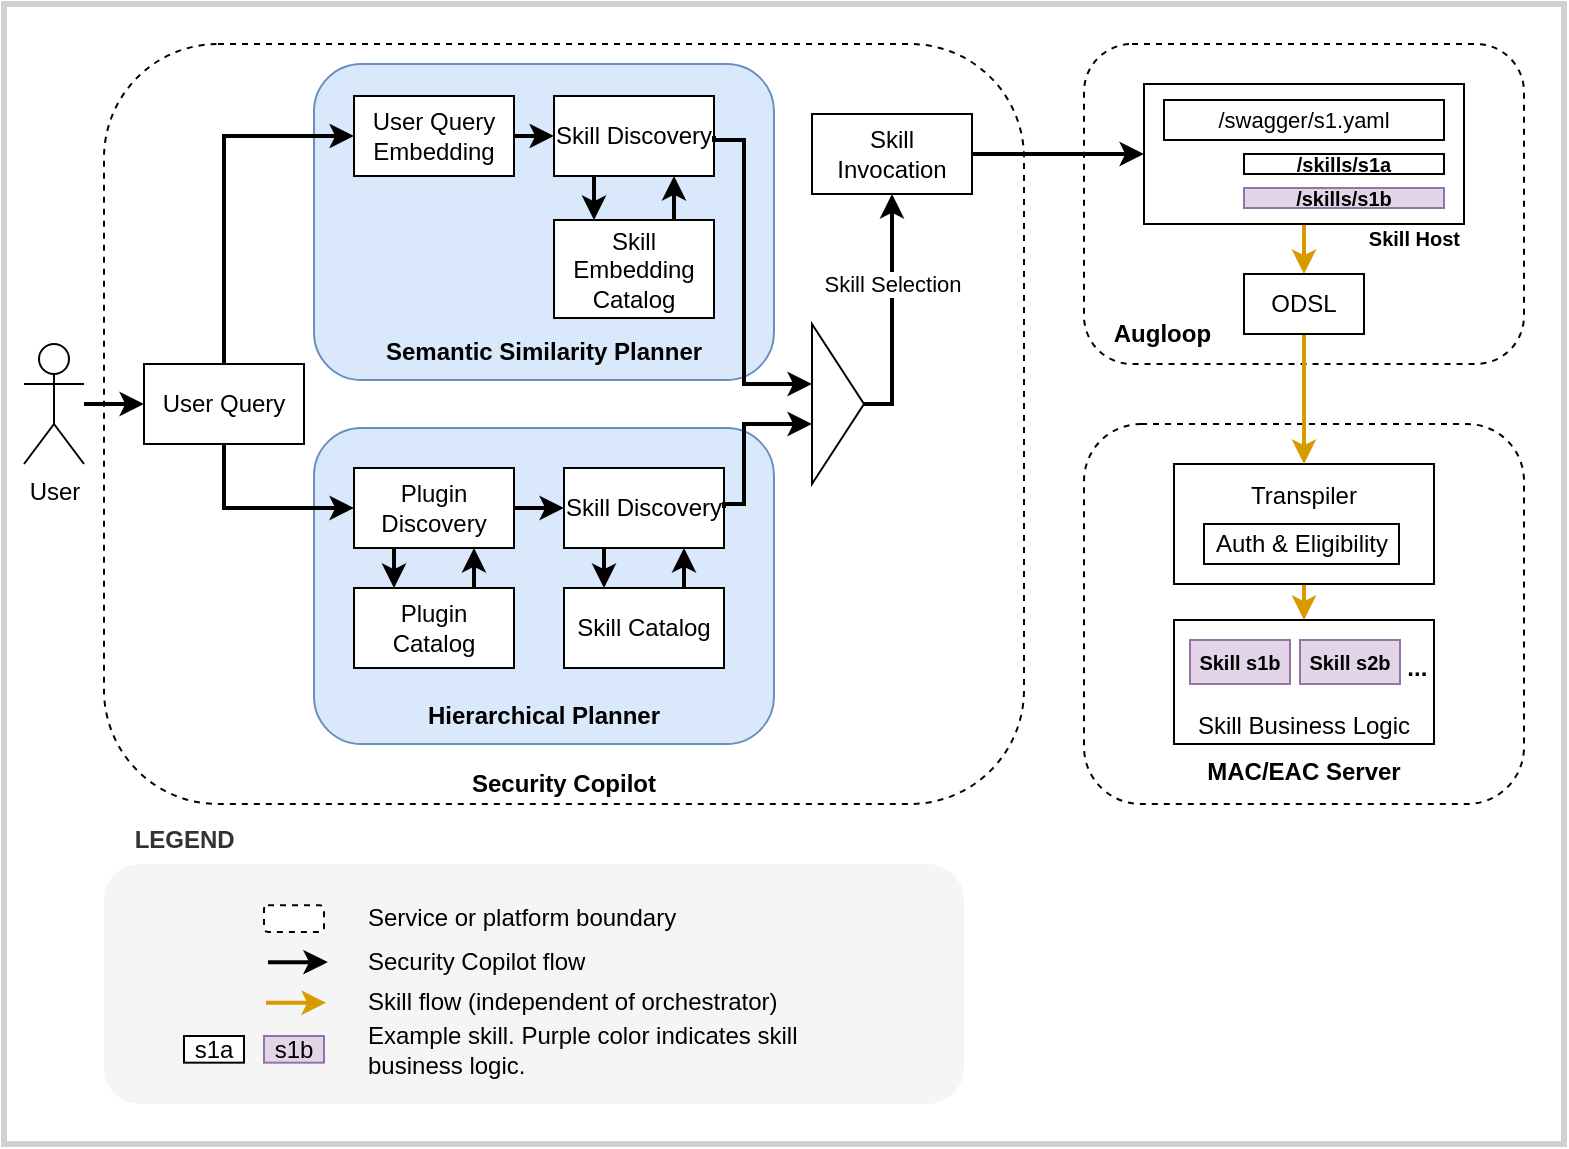 <mxfile version="24.0.2" type="github">
  <diagram name="Page-1" id="iRycTcpXz6wnPRojM1Up">
    <mxGraphModel dx="1126" dy="665" grid="1" gridSize="10" guides="1" tooltips="1" connect="1" arrows="1" fold="1" page="1" pageScale="1" pageWidth="850" pageHeight="1100" math="0" shadow="0">
      <root>
        <mxCell id="0" />
        <mxCell id="1" parent="0" />
        <mxCell id="UNmcFgP1RRnkYrkEw3AP-56" value="" style="rounded=0;whiteSpace=wrap;html=1;fillColor=none;strokeWidth=3;strokeColor=#D1D1D1;" parent="1" vertex="1">
          <mxGeometry x="40" y="20" width="780" height="570" as="geometry" />
        </mxCell>
        <mxCell id="b6su2mbRExA16IoP18ZC-20" value="&lt;br&gt;&lt;br&gt;&lt;br&gt;&lt;br&gt;&lt;br&gt;&lt;br&gt;&lt;br&gt;&lt;br&gt;&lt;br&gt;&lt;br&gt;&lt;br&gt;&lt;br&gt;&lt;br&gt;&lt;br&gt;&lt;br&gt;&lt;br&gt;&lt;br&gt;&lt;br&gt;&lt;br&gt;&lt;br&gt;&lt;br&gt;&lt;br&gt;&lt;br&gt;&lt;br&gt;&lt;br&gt;Security Copilot" style="rounded=1;whiteSpace=wrap;html=1;gradientColor=none;dashed=1;align=center;horizontal=1;fontStyle=1" parent="1" vertex="1">
          <mxGeometry x="90" y="40" width="460" height="380" as="geometry" />
        </mxCell>
        <mxCell id="b6su2mbRExA16IoP18ZC-25" value="&lt;br&gt;&lt;br&gt;&lt;br&gt;&lt;br&gt;&lt;br&gt;&lt;br&gt;&lt;br&gt;&lt;br&gt;&lt;br&gt;&lt;div style=&quot;&quot;&gt;&lt;span style=&quot;background-color: initial;&quot;&gt;&amp;nbsp; &amp;nbsp; Augloop&lt;/span&gt;&lt;/div&gt;" style="rounded=1;whiteSpace=wrap;html=1;gradientColor=none;dashed=1;align=left;horizontal=1;fontStyle=1" parent="1" vertex="1">
          <mxGeometry x="580" y="40" width="220" height="160" as="geometry" />
        </mxCell>
        <mxCell id="CiVGum2lCFHrcBYzb3N--10" value="" style="edgeStyle=orthogonalEdgeStyle;rounded=0;orthogonalLoop=1;jettySize=auto;html=1;strokeWidth=2;" edge="1" parent="1" source="b6su2mbRExA16IoP18ZC-24" target="CiVGum2lCFHrcBYzb3N--5">
          <mxGeometry relative="1" as="geometry" />
        </mxCell>
        <mxCell id="b6su2mbRExA16IoP18ZC-24" value="User" style="shape=umlActor;verticalLabelPosition=bottom;verticalAlign=top;html=1;outlineConnect=0;" parent="1" vertex="1">
          <mxGeometry x="50" y="190" width="30" height="60" as="geometry" />
        </mxCell>
        <mxCell id="b6su2mbRExA16IoP18ZC-30" value="&lt;br&gt;&lt;br&gt;&lt;br&gt;&lt;br&gt;&lt;br&gt;&lt;br&gt;&lt;br&gt;&lt;br&gt;&lt;br&gt;&lt;br&gt;&lt;br&gt;MAC/EAC Server" style="rounded=1;whiteSpace=wrap;html=1;gradientColor=none;dashed=1;align=center;horizontal=1;fontStyle=1" parent="1" vertex="1">
          <mxGeometry x="580" y="230" width="220" height="190" as="geometry" />
        </mxCell>
        <mxCell id="UNmcFgP1RRnkYrkEw3AP-9" style="edgeStyle=orthogonalEdgeStyle;rounded=0;orthogonalLoop=1;jettySize=auto;html=1;exitX=0.5;exitY=1;exitDx=0;exitDy=0;entryX=0.5;entryY=0;entryDx=0;entryDy=0;strokeWidth=2;fillColor=#ffe6cc;strokeColor=#d79b00;" parent="1" source="b6su2mbRExA16IoP18ZC-26" target="b6su2mbRExA16IoP18ZC-28" edge="1">
          <mxGeometry relative="1" as="geometry" />
        </mxCell>
        <mxCell id="b6su2mbRExA16IoP18ZC-26" value="&lt;br style=&quot;font-size: 10px;&quot;&gt;&lt;br style=&quot;font-size: 10px;&quot;&gt;&lt;br style=&quot;font-size: 10px;&quot;&gt;&lt;b style=&quot;font-size: 10px;&quot;&gt;&lt;br style=&quot;font-size: 10px;&quot;&gt;&lt;br style=&quot;font-size: 10px;&quot;&gt;&lt;br style=&quot;font-size: 10px;&quot;&gt;&lt;br style=&quot;font-size: 10px;&quot;&gt;&lt;div style=&quot;font-size: 10px;&quot;&gt;&lt;b style=&quot;background-color: initial; font-size: 10px;&quot;&gt;Skill Host&lt;/b&gt;&lt;/div&gt;&lt;/b&gt;" style="rounded=0;whiteSpace=wrap;html=1;align=right;fontSize=10;" parent="1" vertex="1">
          <mxGeometry x="610" y="60" width="160" height="70" as="geometry" />
        </mxCell>
        <mxCell id="b6su2mbRExA16IoP18ZC-40" style="edgeStyle=orthogonalEdgeStyle;rounded=0;orthogonalLoop=1;jettySize=auto;html=1;exitX=0.5;exitY=1;exitDx=0;exitDy=0;" parent="1" edge="1">
          <mxGeometry relative="1" as="geometry">
            <mxPoint x="180" y="100" as="sourcePoint" />
            <mxPoint x="180" y="100" as="targetPoint" />
          </mxGeometry>
        </mxCell>
        <mxCell id="UNmcFgP1RRnkYrkEw3AP-14" style="edgeStyle=orthogonalEdgeStyle;rounded=0;orthogonalLoop=1;jettySize=auto;html=1;exitX=0.5;exitY=1;exitDx=0;exitDy=0;entryX=0.5;entryY=0;entryDx=0;entryDy=0;strokeWidth=2;fillColor=#ffe6cc;strokeColor=#d79b00;" parent="1" source="7IPuJ_rpKLFx-LysMHHV-18" target="7IPuJ_rpKLFx-LysMHHV-19" edge="1">
          <mxGeometry relative="1" as="geometry" />
        </mxCell>
        <mxCell id="7IPuJ_rpKLFx-LysMHHV-18" value="Transpiler&lt;br&gt;&lt;br&gt;&lt;br&gt;" style="rounded=0;whiteSpace=wrap;html=1;" parent="1" vertex="1">
          <mxGeometry x="625" y="250" width="130" height="60" as="geometry" />
        </mxCell>
        <mxCell id="UNmcFgP1RRnkYrkEw3AP-10" style="edgeStyle=orthogonalEdgeStyle;rounded=0;orthogonalLoop=1;jettySize=auto;html=1;exitX=0.5;exitY=1;exitDx=0;exitDy=0;entryX=0.5;entryY=0;entryDx=0;entryDy=0;strokeWidth=2;fillColor=#ffe6cc;strokeColor=#d79b00;" parent="1" source="b6su2mbRExA16IoP18ZC-28" target="7IPuJ_rpKLFx-LysMHHV-18" edge="1">
          <mxGeometry relative="1" as="geometry" />
        </mxCell>
        <mxCell id="b6su2mbRExA16IoP18ZC-28" value="ODSL" style="rounded=0;whiteSpace=wrap;html=1;" parent="1" vertex="1">
          <mxGeometry x="660" y="155" width="60" height="30" as="geometry" />
        </mxCell>
        <mxCell id="7IPuJ_rpKLFx-LysMHHV-19" value="&lt;br&gt;&amp;nbsp; &amp;nbsp; &amp;nbsp; &amp;nbsp; &amp;nbsp; &amp;nbsp; &amp;nbsp; &amp;nbsp; &amp;nbsp; &amp;nbsp; &amp;nbsp; &amp;nbsp; &amp;nbsp; &amp;nbsp; &amp;nbsp; &amp;nbsp; &amp;nbsp;&amp;nbsp;&lt;b&gt;...&lt;/b&gt;&lt;br&gt;&lt;br&gt;Skill Business Logic" style="rounded=0;whiteSpace=wrap;html=1;" parent="1" vertex="1">
          <mxGeometry x="625" y="328" width="130" height="62" as="geometry" />
        </mxCell>
        <mxCell id="7IPuJ_rpKLFx-LysMHHV-21" value="Skill s1b" style="rounded=0;whiteSpace=wrap;html=1;fontSize=10;fontStyle=1;fillColor=#e1d5e7;strokeColor=#9673a6;" parent="1" vertex="1">
          <mxGeometry x="633" y="338" width="50" height="22" as="geometry" />
        </mxCell>
        <mxCell id="7IPuJ_rpKLFx-LysMHHV-22" value="Skill s2b" style="rounded=0;whiteSpace=wrap;html=1;fillColor=#e1d5e7;strokeColor=#9673a6;fontSize=10;fontStyle=1" parent="1" vertex="1">
          <mxGeometry x="688" y="338" width="50" height="22" as="geometry" />
        </mxCell>
        <mxCell id="b6su2mbRExA16IoP18ZC-27" value="Auth &amp;amp; Eligibility" style="rounded=0;whiteSpace=wrap;html=1;" parent="1" vertex="1">
          <mxGeometry x="640" y="280" width="97.5" height="20" as="geometry" />
        </mxCell>
        <mxCell id="UNmcFgP1RRnkYrkEw3AP-46" value="/swagger/s1.yaml" style="rounded=0;whiteSpace=wrap;html=1;fontSize=11;" parent="1" vertex="1">
          <mxGeometry x="620" y="68" width="140" height="20" as="geometry" />
        </mxCell>
        <mxCell id="UNmcFgP1RRnkYrkEw3AP-47" value="/skills/s1a" style="rounded=0;whiteSpace=wrap;html=1;fontSize=10;fontStyle=1" parent="1" vertex="1">
          <mxGeometry x="660" y="95" width="100" height="10" as="geometry" />
        </mxCell>
        <mxCell id="UNmcFgP1RRnkYrkEw3AP-48" value="/skills/s1b" style="rounded=0;whiteSpace=wrap;html=1;fillColor=#e1d5e7;strokeColor=#9673a6;fontSize=10;fontStyle=1" parent="1" vertex="1">
          <mxGeometry x="660" y="112" width="100" height="10" as="geometry" />
        </mxCell>
        <mxCell id="CiVGum2lCFHrcBYzb3N--1" value="" style="group" vertex="1" connectable="0" parent="1">
          <mxGeometry x="90" y="450" width="430" height="120" as="geometry" />
        </mxCell>
        <mxCell id="UNmcFgP1RRnkYrkEw3AP-18" value="&lt;b&gt;&amp;nbsp; &amp;nbsp; LEGEND&lt;br&gt;&lt;br&gt;&lt;br&gt;&lt;br&gt;&lt;br&gt;&lt;br&gt;&lt;br&gt;&lt;br&gt;&lt;br&gt;&lt;br&gt;&lt;br&gt;&lt;/b&gt;" style="rounded=1;whiteSpace=wrap;html=1;align=left;fillColor=#f5f5f5;fontColor=#333333;strokeColor=none;" parent="CiVGum2lCFHrcBYzb3N--1" vertex="1">
          <mxGeometry width="430" height="120" as="geometry" />
        </mxCell>
        <mxCell id="UNmcFgP1RRnkYrkEw3AP-19" value="" style="rounded=1;whiteSpace=wrap;html=1;dashed=1;" parent="CiVGum2lCFHrcBYzb3N--1" vertex="1">
          <mxGeometry x="80" y="20.667" width="30" height="13.333" as="geometry" />
        </mxCell>
        <mxCell id="UNmcFgP1RRnkYrkEw3AP-20" value="Security Copilot flow" style="text;html=1;strokeColor=none;fillColor=none;align=left;verticalAlign=middle;whiteSpace=wrap;rounded=0;" parent="CiVGum2lCFHrcBYzb3N--1" vertex="1">
          <mxGeometry x="130" y="39.333" width="180" height="20" as="geometry" />
        </mxCell>
        <mxCell id="UNmcFgP1RRnkYrkEw3AP-42" value="" style="endArrow=classic;html=1;rounded=0;entryX=0.744;entryY=0.444;entryDx=0;entryDy=0;entryPerimeter=0;strokeWidth=2;" parent="CiVGum2lCFHrcBYzb3N--1" edge="1">
          <mxGeometry width="50" height="50" relative="1" as="geometry">
            <mxPoint x="82" y="49.107" as="sourcePoint" />
            <mxPoint x="111.92" y="49.053" as="targetPoint" />
          </mxGeometry>
        </mxCell>
        <mxCell id="UNmcFgP1RRnkYrkEw3AP-43" value="" style="endArrow=classic;html=1;rounded=0;strokeWidth=2;fillColor=#ffe6cc;strokeColor=#d79b00;" parent="CiVGum2lCFHrcBYzb3N--1" edge="1">
          <mxGeometry width="50" height="50" relative="1" as="geometry">
            <mxPoint x="81" y="69.333" as="sourcePoint" />
            <mxPoint x="111" y="69.333" as="targetPoint" />
          </mxGeometry>
        </mxCell>
        <mxCell id="UNmcFgP1RRnkYrkEw3AP-44" value="Service or platform boundary" style="text;html=1;strokeColor=none;fillColor=none;align=left;verticalAlign=middle;whiteSpace=wrap;rounded=0;" parent="CiVGum2lCFHrcBYzb3N--1" vertex="1">
          <mxGeometry x="130" y="17.333" width="180" height="20" as="geometry" />
        </mxCell>
        <mxCell id="UNmcFgP1RRnkYrkEw3AP-45" value="Example skill. Purple color indicates skill business logic." style="text;html=1;strokeColor=none;fillColor=none;align=left;verticalAlign=middle;whiteSpace=wrap;rounded=0;" parent="CiVGum2lCFHrcBYzb3N--1" vertex="1">
          <mxGeometry x="130" y="82.667" width="230" height="20" as="geometry" />
        </mxCell>
        <mxCell id="UNmcFgP1RRnkYrkEw3AP-49" value="s1a" style="rounded=0;whiteSpace=wrap;html=1;" parent="CiVGum2lCFHrcBYzb3N--1" vertex="1">
          <mxGeometry x="40" y="86" width="30" height="13.333" as="geometry" />
        </mxCell>
        <mxCell id="UNmcFgP1RRnkYrkEw3AP-50" value="s1b" style="rounded=0;whiteSpace=wrap;html=1;fillColor=#e1d5e7;strokeColor=#9673a6;" parent="CiVGum2lCFHrcBYzb3N--1" vertex="1">
          <mxGeometry x="80" y="86" width="30" height="13.333" as="geometry" />
        </mxCell>
        <mxCell id="UNmcFgP1RRnkYrkEw3AP-54" value="Skill flow (independent of orchestrator)" style="text;html=1;strokeColor=none;fillColor=none;align=left;verticalAlign=middle;whiteSpace=wrap;rounded=0;" parent="CiVGum2lCFHrcBYzb3N--1" vertex="1">
          <mxGeometry x="130" y="59.333" width="230" height="20" as="geometry" />
        </mxCell>
        <mxCell id="CiVGum2lCFHrcBYzb3N--5" value="User Query" style="rounded=0;whiteSpace=wrap;html=1;" vertex="1" parent="1">
          <mxGeometry x="110" y="200" width="80" height="40" as="geometry" />
        </mxCell>
        <mxCell id="CiVGum2lCFHrcBYzb3N--23" style="edgeStyle=orthogonalEdgeStyle;rounded=0;orthogonalLoop=1;jettySize=auto;html=1;exitX=1;exitY=0.5;exitDx=0;exitDy=0;entryX=0;entryY=0.5;entryDx=0;entryDy=0;strokeWidth=2;" edge="1" parent="1" source="CiVGum2lCFHrcBYzb3N--16" target="b6su2mbRExA16IoP18ZC-26">
          <mxGeometry relative="1" as="geometry" />
        </mxCell>
        <mxCell id="CiVGum2lCFHrcBYzb3N--16" value="Skill Invocation" style="rounded=0;whiteSpace=wrap;html=1;" vertex="1" parent="1">
          <mxGeometry x="444" y="75" width="80" height="40" as="geometry" />
        </mxCell>
        <mxCell id="CiVGum2lCFHrcBYzb3N--22" value="Skill Selection" style="edgeStyle=orthogonalEdgeStyle;rounded=0;orthogonalLoop=1;jettySize=auto;html=1;exitX=1;exitY=0.5;exitDx=0;exitDy=0;entryX=0.5;entryY=1;entryDx=0;entryDy=0;strokeWidth=2;" edge="1" parent="1" source="CiVGum2lCFHrcBYzb3N--34" target="CiVGum2lCFHrcBYzb3N--16">
          <mxGeometry x="0.244" relative="1" as="geometry">
            <mxPoint x="484" y="200" as="sourcePoint" />
            <Array as="points">
              <mxPoint x="484" y="220" />
            </Array>
            <mxPoint as="offset" />
          </mxGeometry>
        </mxCell>
        <mxCell id="CiVGum2lCFHrcBYzb3N--32" value="S" style="group" vertex="1" connectable="0" parent="1">
          <mxGeometry x="195" y="60" width="230" height="330" as="geometry" />
        </mxCell>
        <mxCell id="CiVGum2lCFHrcBYzb3N--13" value="&lt;div&gt;&lt;br&gt;&lt;/div&gt;&lt;div&gt;&lt;br&gt;&lt;/div&gt;&lt;div&gt;&lt;br&gt;&lt;/div&gt;&lt;div&gt;&lt;br&gt;&lt;/div&gt;&lt;div&gt;&lt;br&gt;&lt;/div&gt;&lt;div&gt;&lt;br&gt;&lt;/div&gt;&lt;div&gt;&lt;br&gt;&lt;/div&gt;&lt;div&gt;&lt;br&gt;&lt;/div&gt;&lt;div&gt;&lt;br&gt;&lt;/div&gt;&lt;b&gt;Hierarchical Planner&lt;/b&gt;" style="rounded=1;whiteSpace=wrap;html=1;fillColor=#dae8fc;strokeColor=#6c8ebf;" vertex="1" parent="CiVGum2lCFHrcBYzb3N--32">
          <mxGeometry y="172" width="230" height="158" as="geometry" />
        </mxCell>
        <mxCell id="b6su2mbRExA16IoP18ZC-36" value="Plugin Discovery" style="rounded=0;whiteSpace=wrap;html=1;" parent="CiVGum2lCFHrcBYzb3N--32" vertex="1">
          <mxGeometry x="20" y="192" width="80" height="40" as="geometry" />
        </mxCell>
        <mxCell id="b6su2mbRExA16IoP18ZC-37" value="Skill Catalog" style="rounded=0;whiteSpace=wrap;html=1;" parent="CiVGum2lCFHrcBYzb3N--32" vertex="1">
          <mxGeometry x="125" y="252" width="80" height="40" as="geometry" />
        </mxCell>
        <mxCell id="b6su2mbRExA16IoP18ZC-38" value="Skill Discovery" style="rounded=0;whiteSpace=wrap;html=1;" parent="CiVGum2lCFHrcBYzb3N--32" vertex="1">
          <mxGeometry x="125" y="192" width="80" height="40" as="geometry" />
        </mxCell>
        <mxCell id="b6su2mbRExA16IoP18ZC-39" value="Plugin Catalog" style="rounded=0;whiteSpace=wrap;html=1;" parent="CiVGum2lCFHrcBYzb3N--32" vertex="1">
          <mxGeometry x="20" y="252" width="80" height="40" as="geometry" />
        </mxCell>
        <mxCell id="CiVGum2lCFHrcBYzb3N--31" value="" style="group" vertex="1" connectable="0" parent="CiVGum2lCFHrcBYzb3N--32">
          <mxGeometry y="-10" width="230" height="158" as="geometry" />
        </mxCell>
        <mxCell id="CiVGum2lCFHrcBYzb3N--3" value="&lt;div&gt;&lt;b&gt;&lt;br&gt;&lt;/b&gt;&lt;/div&gt;&lt;div&gt;&lt;b&gt;&lt;br&gt;&lt;/b&gt;&lt;/div&gt;&lt;div&gt;&lt;b&gt;&lt;br&gt;&lt;/b&gt;&lt;/div&gt;&lt;div&gt;&lt;b&gt;&lt;br&gt;&lt;/b&gt;&lt;/div&gt;&lt;div&gt;&lt;b&gt;&lt;br&gt;&lt;/b&gt;&lt;/div&gt;&lt;div&gt;&lt;b&gt;&lt;br&gt;&lt;/b&gt;&lt;/div&gt;&lt;div&gt;&lt;b&gt;&lt;br&gt;&lt;/b&gt;&lt;/div&gt;&lt;div&gt;&lt;b&gt;&lt;br&gt;&lt;/b&gt;&lt;/div&gt;&lt;div&gt;&lt;b&gt;&lt;br&gt;&lt;/b&gt;&lt;/div&gt;&lt;b&gt;Semantic Similarity Planner&lt;/b&gt;" style="rounded=1;whiteSpace=wrap;html=1;fillColor=#dae8fc;strokeColor=#6c8ebf;" vertex="1" parent="CiVGum2lCFHrcBYzb3N--31">
          <mxGeometry width="230" height="158" as="geometry" />
        </mxCell>
        <mxCell id="CiVGum2lCFHrcBYzb3N--6" value="User Query Embedding" style="rounded=0;whiteSpace=wrap;html=1;" vertex="1" parent="CiVGum2lCFHrcBYzb3N--31">
          <mxGeometry x="20" y="16" width="80" height="40" as="geometry" />
        </mxCell>
        <mxCell id="CiVGum2lCFHrcBYzb3N--7" value="Skill Embedding Catalog" style="rounded=0;whiteSpace=wrap;html=1;" vertex="1" parent="CiVGum2lCFHrcBYzb3N--31">
          <mxGeometry x="120" y="78" width="80" height="49" as="geometry" />
        </mxCell>
        <mxCell id="CiVGum2lCFHrcBYzb3N--8" value="Skill Discovery" style="rounded=0;whiteSpace=wrap;html=1;" vertex="1" parent="CiVGum2lCFHrcBYzb3N--31">
          <mxGeometry x="120" y="16" width="80" height="40" as="geometry" />
        </mxCell>
        <mxCell id="CiVGum2lCFHrcBYzb3N--24" style="edgeStyle=orthogonalEdgeStyle;rounded=0;orthogonalLoop=1;jettySize=auto;html=1;exitX=1;exitY=0.5;exitDx=0;exitDy=0;entryX=0;entryY=0.5;entryDx=0;entryDy=0;strokeWidth=2;" edge="1" parent="CiVGum2lCFHrcBYzb3N--31" source="CiVGum2lCFHrcBYzb3N--6" target="CiVGum2lCFHrcBYzb3N--8">
          <mxGeometry relative="1" as="geometry" />
        </mxCell>
        <mxCell id="CiVGum2lCFHrcBYzb3N--25" style="edgeStyle=orthogonalEdgeStyle;rounded=0;orthogonalLoop=1;jettySize=auto;html=1;exitX=0.25;exitY=1;exitDx=0;exitDy=0;entryX=0.25;entryY=0;entryDx=0;entryDy=0;strokeWidth=2;" edge="1" parent="CiVGum2lCFHrcBYzb3N--31" source="CiVGum2lCFHrcBYzb3N--8" target="CiVGum2lCFHrcBYzb3N--7">
          <mxGeometry relative="1" as="geometry" />
        </mxCell>
        <mxCell id="CiVGum2lCFHrcBYzb3N--26" style="edgeStyle=orthogonalEdgeStyle;rounded=0;orthogonalLoop=1;jettySize=auto;html=1;exitX=0.75;exitY=0;exitDx=0;exitDy=0;entryX=0.75;entryY=1;entryDx=0;entryDy=0;fontStyle=1;strokeWidth=2;" edge="1" parent="CiVGum2lCFHrcBYzb3N--31" source="CiVGum2lCFHrcBYzb3N--7" target="CiVGum2lCFHrcBYzb3N--8">
          <mxGeometry relative="1" as="geometry" />
        </mxCell>
        <mxCell id="7IPuJ_rpKLFx-LysMHHV-9" style="edgeStyle=orthogonalEdgeStyle;rounded=0;orthogonalLoop=1;jettySize=auto;html=1;exitX=1;exitY=0.5;exitDx=0;exitDy=0;entryX=0;entryY=0.5;entryDx=0;entryDy=0;strokeWidth=2;" parent="CiVGum2lCFHrcBYzb3N--32" source="b6su2mbRExA16IoP18ZC-36" target="b6su2mbRExA16IoP18ZC-38" edge="1">
          <mxGeometry relative="1" as="geometry" />
        </mxCell>
        <mxCell id="7IPuJ_rpKLFx-LysMHHV-11" style="edgeStyle=orthogonalEdgeStyle;rounded=0;orthogonalLoop=1;jettySize=auto;html=1;exitX=0.75;exitY=0;exitDx=0;exitDy=0;entryX=0.75;entryY=1;entryDx=0;entryDy=0;strokeWidth=2;" parent="CiVGum2lCFHrcBYzb3N--32" source="b6su2mbRExA16IoP18ZC-37" target="b6su2mbRExA16IoP18ZC-38" edge="1">
          <mxGeometry relative="1" as="geometry" />
        </mxCell>
        <mxCell id="7IPuJ_rpKLFx-LysMHHV-10" style="edgeStyle=orthogonalEdgeStyle;rounded=0;orthogonalLoop=1;jettySize=auto;html=1;exitX=0.25;exitY=1;exitDx=0;exitDy=0;entryX=0.25;entryY=0;entryDx=0;entryDy=0;strokeWidth=2;" parent="CiVGum2lCFHrcBYzb3N--32" source="b6su2mbRExA16IoP18ZC-38" target="b6su2mbRExA16IoP18ZC-37" edge="1">
          <mxGeometry relative="1" as="geometry" />
        </mxCell>
        <mxCell id="7IPuJ_rpKLFx-LysMHHV-7" style="edgeStyle=orthogonalEdgeStyle;rounded=0;orthogonalLoop=1;jettySize=auto;html=1;exitX=0.25;exitY=1;exitDx=0;exitDy=0;entryX=0.25;entryY=0;entryDx=0;entryDy=0;strokeWidth=2;" parent="CiVGum2lCFHrcBYzb3N--32" source="b6su2mbRExA16IoP18ZC-36" target="b6su2mbRExA16IoP18ZC-39" edge="1">
          <mxGeometry relative="1" as="geometry" />
        </mxCell>
        <mxCell id="7IPuJ_rpKLFx-LysMHHV-8" style="edgeStyle=orthogonalEdgeStyle;rounded=0;orthogonalLoop=1;jettySize=auto;html=1;exitX=0.75;exitY=0;exitDx=0;exitDy=0;entryX=0.75;entryY=1;entryDx=0;entryDy=0;strokeWidth=2;" parent="CiVGum2lCFHrcBYzb3N--32" source="b6su2mbRExA16IoP18ZC-39" target="b6su2mbRExA16IoP18ZC-36" edge="1">
          <mxGeometry relative="1" as="geometry" />
        </mxCell>
        <mxCell id="CiVGum2lCFHrcBYzb3N--30" style="edgeStyle=orthogonalEdgeStyle;rounded=0;orthogonalLoop=1;jettySize=auto;html=1;exitX=1;exitY=0.5;exitDx=0;exitDy=0;strokeWidth=2;" edge="1" parent="1" source="b6su2mbRExA16IoP18ZC-38">
          <mxGeometry relative="1" as="geometry">
            <mxPoint x="444" y="230" as="targetPoint" />
            <Array as="points">
              <mxPoint x="400" y="270" />
              <mxPoint x="410" y="270" />
              <mxPoint x="410" y="230" />
            </Array>
          </mxGeometry>
        </mxCell>
        <mxCell id="CiVGum2lCFHrcBYzb3N--29" style="edgeStyle=orthogonalEdgeStyle;rounded=0;orthogonalLoop=1;jettySize=auto;html=1;exitX=1;exitY=0.5;exitDx=0;exitDy=0;entryX=0;entryY=0.25;entryDx=0;entryDy=0;strokeWidth=2;" edge="1" parent="1" source="CiVGum2lCFHrcBYzb3N--8">
          <mxGeometry relative="1" as="geometry">
            <mxPoint x="444" y="210" as="targetPoint" />
            <Array as="points">
              <mxPoint x="395" y="88" />
              <mxPoint x="410" y="88" />
              <mxPoint x="410" y="210" />
            </Array>
          </mxGeometry>
        </mxCell>
        <mxCell id="CiVGum2lCFHrcBYzb3N--17" style="edgeStyle=orthogonalEdgeStyle;rounded=0;orthogonalLoop=1;jettySize=auto;html=1;exitX=0.5;exitY=0;exitDx=0;exitDy=0;entryX=0;entryY=0.5;entryDx=0;entryDy=0;strokeWidth=2;" edge="1" parent="1" source="CiVGum2lCFHrcBYzb3N--5" target="CiVGum2lCFHrcBYzb3N--6">
          <mxGeometry relative="1" as="geometry" />
        </mxCell>
        <mxCell id="CiVGum2lCFHrcBYzb3N--18" style="edgeStyle=orthogonalEdgeStyle;rounded=0;orthogonalLoop=1;jettySize=auto;html=1;exitX=0.5;exitY=1;exitDx=0;exitDy=0;entryX=0;entryY=0.5;entryDx=0;entryDy=0;strokeWidth=2;" edge="1" parent="1" source="CiVGum2lCFHrcBYzb3N--5" target="b6su2mbRExA16IoP18ZC-36">
          <mxGeometry relative="1" as="geometry" />
        </mxCell>
        <mxCell id="CiVGum2lCFHrcBYzb3N--34" value="" style="triangle;whiteSpace=wrap;html=1;" vertex="1" parent="1">
          <mxGeometry x="444" y="180" width="26" height="80" as="geometry" />
        </mxCell>
      </root>
    </mxGraphModel>
  </diagram>
</mxfile>

